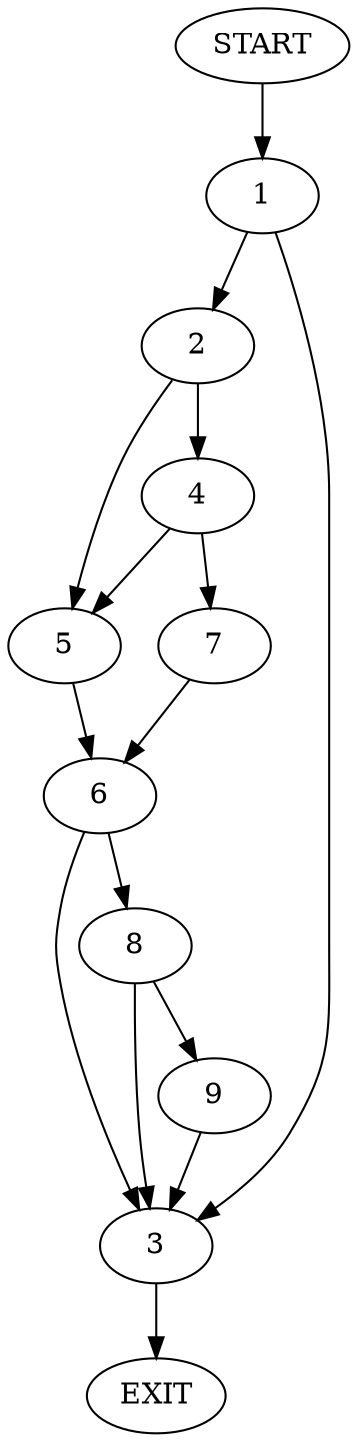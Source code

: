 digraph {
0 [label="START"]
10 [label="EXIT"]
0 -> 1
1 -> 2
1 -> 3
3 -> 10
2 -> 4
2 -> 5
5 -> 6
4 -> 5
4 -> 7
7 -> 6
6 -> 8
6 -> 3
8 -> 3
8 -> 9
9 -> 3
}
